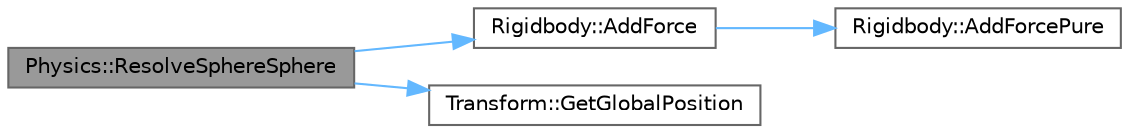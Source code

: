 digraph "Physics::ResolveSphereSphere"
{
 // LATEX_PDF_SIZE
  bgcolor="transparent";
  edge [fontname=Helvetica,fontsize=10,labelfontname=Helvetica,labelfontsize=10];
  node [fontname=Helvetica,fontsize=10,shape=box,height=0.2,width=0.4];
  rankdir="LR";
  Node1 [label="Physics::ResolveSphereSphere",height=0.2,width=0.4,color="gray40", fillcolor="grey60", style="filled", fontcolor="black",tooltip="Resolves a collision between two sphere Rigidbodies"];
  Node1 -> Node2 [color="steelblue1",style="solid"];
  Node2 [label="Rigidbody::AddForce",height=0.2,width=0.4,color="grey40", fillcolor="white", style="filled",URL="$class_rigidbody.html#ad968aba72e2d80dc282ce7a2f2639ca2",tooltip="Adds force, factoring in mass"];
  Node2 -> Node3 [color="steelblue1",style="solid"];
  Node3 [label="Rigidbody::AddForcePure",height=0.2,width=0.4,color="grey40", fillcolor="white", style="filled",URL="$class_rigidbody.html#ab633f234942f4142cb4128883c6c9aa6",tooltip="Adds force, ignoring mass"];
  Node1 -> Node4 [color="steelblue1",style="solid"];
  Node4 [label="Transform::GetGlobalPosition",height=0.2,width=0.4,color="grey40", fillcolor="white", style="filled",URL="$class_transform.html#aba8324ad67aa2e8f93b1b133ffd3b966",tooltip="Gets the global position of this transform"];
}
